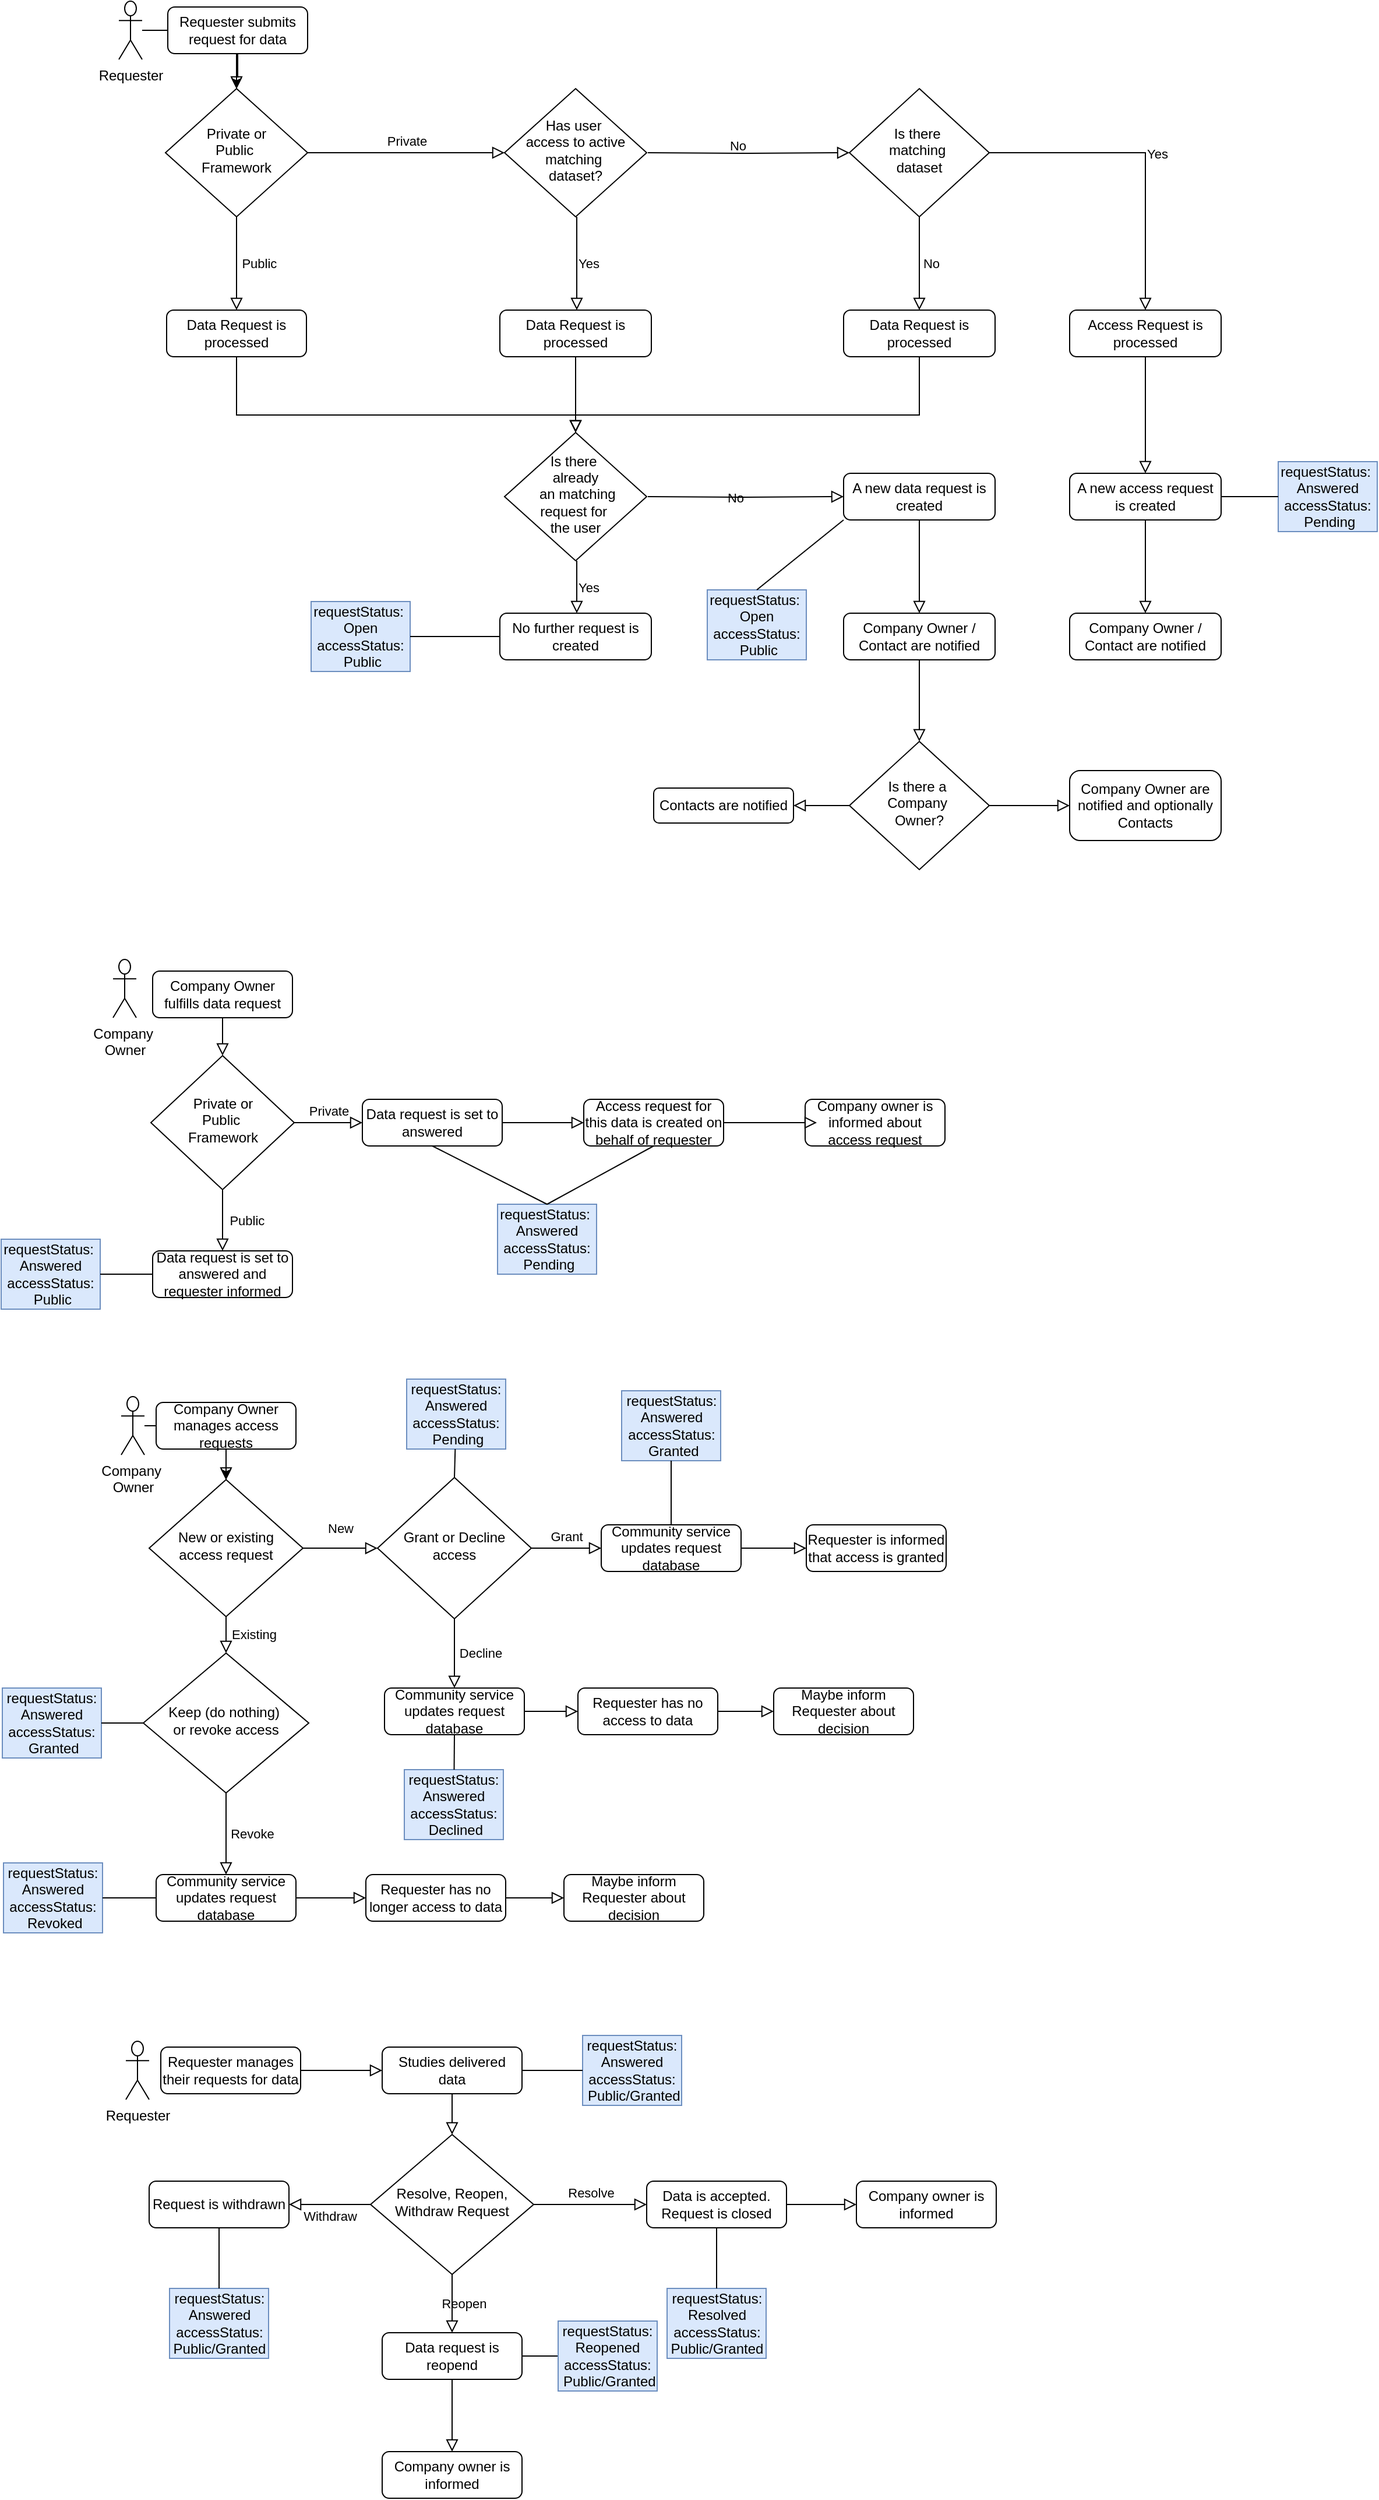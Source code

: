 <mxfile version="24.7.5">
  <diagram name="Page-1" id="csTEz5FO5PTaqLaOLQge">
    <mxGraphModel dx="1434" dy="878" grid="1" gridSize="10" guides="1" tooltips="1" connect="1" arrows="1" fold="1" page="1" pageScale="1" pageWidth="3300" pageHeight="2339" math="0" shadow="0">
      <root>
        <mxCell id="0" />
        <mxCell id="1" parent="0" />
        <mxCell id="vJwI65DWujs8xviBbyIF-53" value="" style="edgeStyle=orthogonalEdgeStyle;rounded=0;orthogonalLoop=1;jettySize=auto;html=1;" parent="1" source="vJwI65DWujs8xviBbyIF-1" target="vJwI65DWujs8xviBbyIF-5" edge="1">
          <mxGeometry relative="1" as="geometry" />
        </mxCell>
        <mxCell id="vJwI65DWujs8xviBbyIF-54" value="" style="edgeStyle=orthogonalEdgeStyle;rounded=0;orthogonalLoop=1;jettySize=auto;html=1;" parent="1" source="vJwI65DWujs8xviBbyIF-1" target="vJwI65DWujs8xviBbyIF-5" edge="1">
          <mxGeometry relative="1" as="geometry" />
        </mxCell>
        <mxCell id="vJwI65DWujs8xviBbyIF-55" value="" style="edgeStyle=orthogonalEdgeStyle;rounded=0;orthogonalLoop=1;jettySize=auto;html=1;" parent="1" source="vJwI65DWujs8xviBbyIF-1" target="vJwI65DWujs8xviBbyIF-5" edge="1">
          <mxGeometry relative="1" as="geometry" />
        </mxCell>
        <mxCell id="vJwI65DWujs8xviBbyIF-1" value="Requester" style="shape=umlActor;verticalLabelPosition=bottom;verticalAlign=top;html=1;outlineConnect=0;" parent="1" vertex="1">
          <mxGeometry x="275" y="15" width="20" height="50" as="geometry" />
        </mxCell>
        <mxCell id="vJwI65DWujs8xviBbyIF-2" value="" style="rounded=0;html=1;jettySize=auto;orthogonalLoop=1;fontSize=11;endArrow=block;endFill=0;endSize=8;strokeWidth=1;shadow=0;labelBackgroundColor=none;edgeStyle=orthogonalEdgeStyle;" parent="1" source="vJwI65DWujs8xviBbyIF-3" target="vJwI65DWujs8xviBbyIF-5" edge="1">
          <mxGeometry relative="1" as="geometry" />
        </mxCell>
        <mxCell id="vJwI65DWujs8xviBbyIF-3" value="Requester submits request for data" style="rounded=1;whiteSpace=wrap;html=1;fontSize=12;glass=0;strokeWidth=1;shadow=0;" parent="1" vertex="1">
          <mxGeometry x="317" y="20" width="120" height="40" as="geometry" />
        </mxCell>
        <mxCell id="vJwI65DWujs8xviBbyIF-4" value="Private" style="edgeStyle=orthogonalEdgeStyle;rounded=0;html=1;jettySize=auto;orthogonalLoop=1;fontSize=11;endArrow=block;endFill=0;endSize=8;strokeWidth=1;shadow=0;labelBackgroundColor=none;entryX=0;entryY=0.5;entryDx=0;entryDy=0;" parent="1" source="vJwI65DWujs8xviBbyIF-5" target="vJwI65DWujs8xviBbyIF-10" edge="1">
          <mxGeometry y="10" relative="1" as="geometry">
            <mxPoint as="offset" />
            <mxPoint x="505" y="160" as="targetPoint" />
          </mxGeometry>
        </mxCell>
        <mxCell id="vJwI65DWujs8xviBbyIF-5" value="Private or&lt;div&gt;Public&amp;nbsp;&lt;/div&gt;&lt;div&gt;Framework&lt;/div&gt;" style="rhombus;whiteSpace=wrap;html=1;shadow=0;fontFamily=Helvetica;fontSize=12;align=center;strokeWidth=1;spacing=6;spacingTop=-4;" parent="1" vertex="1">
          <mxGeometry x="315" y="90" width="122" height="110" as="geometry" />
        </mxCell>
        <mxCell id="vJwI65DWujs8xviBbyIF-6" value="Data Request is processed" style="rounded=1;whiteSpace=wrap;html=1;fontSize=12;glass=0;strokeWidth=1;shadow=0;" parent="1" vertex="1">
          <mxGeometry x="602" y="280" width="130" height="40" as="geometry" />
        </mxCell>
        <mxCell id="vJwI65DWujs8xviBbyIF-8" value="Data Request is processed" style="rounded=1;whiteSpace=wrap;html=1;fontSize=12;glass=0;strokeWidth=1;shadow=0;" parent="1" vertex="1">
          <mxGeometry x="316" y="280" width="120" height="40" as="geometry" />
        </mxCell>
        <mxCell id="vJwI65DWujs8xviBbyIF-9" value="&amp;nbsp; &amp;nbsp; &amp;nbsp; Public" style="edgeStyle=orthogonalEdgeStyle;rounded=0;html=1;jettySize=auto;orthogonalLoop=1;fontSize=11;endArrow=block;endFill=0;endSize=8;strokeWidth=1;shadow=0;labelBackgroundColor=none;exitX=0.5;exitY=1;exitDx=0;exitDy=0;entryX=0.5;entryY=0;entryDx=0;entryDy=0;" parent="1" source="vJwI65DWujs8xviBbyIF-5" target="vJwI65DWujs8xviBbyIF-8" edge="1">
          <mxGeometry y="10" relative="1" as="geometry">
            <mxPoint as="offset" />
            <mxPoint x="395" y="230" as="sourcePoint" />
            <mxPoint x="505" y="230" as="targetPoint" />
          </mxGeometry>
        </mxCell>
        <mxCell id="vJwI65DWujs8xviBbyIF-10" value="Has user&amp;nbsp;&lt;div&gt;access to active matching&amp;nbsp;&lt;/div&gt;&lt;div&gt;dataset?&lt;/div&gt;" style="rhombus;whiteSpace=wrap;html=1;shadow=0;fontFamily=Helvetica;fontSize=12;align=center;strokeWidth=1;spacing=6;spacingTop=-4;" parent="1" vertex="1">
          <mxGeometry x="606" y="90" width="122" height="110" as="geometry" />
        </mxCell>
        <mxCell id="vJwI65DWujs8xviBbyIF-12" value="No&lt;div&gt;&lt;br&gt;&lt;/div&gt;" style="edgeStyle=orthogonalEdgeStyle;rounded=0;html=1;jettySize=auto;orthogonalLoop=1;fontSize=11;endArrow=block;endFill=0;endSize=8;strokeWidth=1;shadow=0;labelBackgroundColor=none;exitX=1;exitY=0.5;exitDx=0;exitDy=0;entryX=0;entryY=0.5;entryDx=0;entryDy=0;" parent="1" target="vJwI65DWujs8xviBbyIF-14" edge="1">
          <mxGeometry y="10" relative="1" as="geometry">
            <mxPoint as="offset" />
            <mxPoint x="729" y="145" as="sourcePoint" />
            <mxPoint x="797" y="160" as="targetPoint" />
          </mxGeometry>
        </mxCell>
        <mxCell id="vJwI65DWujs8xviBbyIF-13" value="Yes" style="edgeStyle=orthogonalEdgeStyle;rounded=0;html=1;jettySize=auto;orthogonalLoop=1;fontSize=11;endArrow=block;endFill=0;endSize=8;strokeWidth=1;shadow=0;labelBackgroundColor=none;exitX=0.5;exitY=1;exitDx=0;exitDy=0;entryX=0.5;entryY=0;entryDx=0;entryDy=0;" parent="1" edge="1">
          <mxGeometry y="10" relative="1" as="geometry">
            <mxPoint as="offset" />
            <mxPoint x="668" y="200" as="sourcePoint" />
            <mxPoint x="668" y="280" as="targetPoint" />
          </mxGeometry>
        </mxCell>
        <mxCell id="vJwI65DWujs8xviBbyIF-14" value="Is there&amp;nbsp;&lt;div&gt;matching&amp;nbsp;&lt;/div&gt;&lt;div&gt;dataset&lt;/div&gt;" style="rhombus;whiteSpace=wrap;html=1;shadow=0;fontFamily=Helvetica;fontSize=12;align=center;strokeWidth=1;spacing=6;spacingTop=-4;" parent="1" vertex="1">
          <mxGeometry x="902" y="90" width="120" height="110" as="geometry" />
        </mxCell>
        <mxCell id="vJwI65DWujs8xviBbyIF-16" value="No" style="edgeStyle=orthogonalEdgeStyle;rounded=0;html=1;jettySize=auto;orthogonalLoop=1;fontSize=11;endArrow=block;endFill=0;endSize=8;strokeWidth=1;shadow=0;labelBackgroundColor=none;exitX=0.5;exitY=1;exitDx=0;exitDy=0;entryX=0.5;entryY=0;entryDx=0;entryDy=0;" parent="1" source="vJwI65DWujs8xviBbyIF-14" target="vJwI65DWujs8xviBbyIF-23" edge="1">
          <mxGeometry y="10" relative="1" as="geometry">
            <mxPoint as="offset" />
            <mxPoint x="772" y="210" as="sourcePoint" />
            <mxPoint x="962" y="260" as="targetPoint" />
            <Array as="points" />
          </mxGeometry>
        </mxCell>
        <mxCell id="vJwI65DWujs8xviBbyIF-17" value="Yes" style="edgeStyle=orthogonalEdgeStyle;rounded=0;html=1;jettySize=auto;orthogonalLoop=1;fontSize=11;endArrow=block;endFill=0;endSize=8;strokeWidth=1;shadow=0;labelBackgroundColor=none;exitX=1;exitY=0.5;exitDx=0;exitDy=0;entryX=0.5;entryY=0;entryDx=0;entryDy=0;" parent="1" source="vJwI65DWujs8xviBbyIF-14" target="vJwI65DWujs8xviBbyIF-26" edge="1">
          <mxGeometry y="10" relative="1" as="geometry">
            <mxPoint as="offset" />
            <mxPoint x="972" y="210" as="sourcePoint" />
            <mxPoint x="1122" y="160" as="targetPoint" />
            <Array as="points">
              <mxPoint x="1156" y="145" />
            </Array>
          </mxGeometry>
        </mxCell>
        <mxCell id="vJwI65DWujs8xviBbyIF-18" value="" style="edgeStyle=orthogonalEdgeStyle;rounded=0;html=1;jettySize=auto;orthogonalLoop=1;fontSize=11;endArrow=block;endFill=0;endSize=8;strokeWidth=1;shadow=0;labelBackgroundColor=none;exitX=0.5;exitY=1;exitDx=0;exitDy=0;entryX=0.5;entryY=0;entryDx=0;entryDy=0;" parent="1" source="vJwI65DWujs8xviBbyIF-8" target="vJwI65DWujs8xviBbyIF-19" edge="1">
          <mxGeometry y="10" relative="1" as="geometry">
            <mxPoint as="offset" />
            <mxPoint x="144" y="340" as="sourcePoint" />
            <mxPoint x="446.5" y="405" as="targetPoint" />
            <Array as="points">
              <mxPoint x="376" y="370" />
              <mxPoint x="667" y="370" />
            </Array>
          </mxGeometry>
        </mxCell>
        <mxCell id="vJwI65DWujs8xviBbyIF-19" value="Is there&amp;nbsp;&lt;div&gt;already&lt;div&gt;&amp;nbsp;an matching request for&amp;nbsp;&lt;/div&gt;&lt;div&gt;the user&lt;/div&gt;&lt;/div&gt;" style="rhombus;whiteSpace=wrap;html=1;shadow=0;fontFamily=Helvetica;fontSize=12;align=center;strokeWidth=1;spacing=6;spacingTop=-4;" parent="1" vertex="1">
          <mxGeometry x="606" y="385" width="122" height="110" as="geometry" />
        </mxCell>
        <mxCell id="vJwI65DWujs8xviBbyIF-20" value="Yes" style="edgeStyle=orthogonalEdgeStyle;rounded=0;html=1;jettySize=auto;orthogonalLoop=1;fontSize=11;endArrow=block;endFill=0;endSize=8;strokeWidth=1;shadow=0;labelBackgroundColor=none;exitX=0.5;exitY=1;exitDx=0;exitDy=0;entryX=0.5;entryY=0;entryDx=0;entryDy=0;" parent="1" edge="1">
          <mxGeometry y="10" relative="1" as="geometry">
            <mxPoint as="offset" />
            <mxPoint x="668" y="495" as="sourcePoint" />
            <mxPoint x="668" y="540" as="targetPoint" />
            <Array as="points" />
          </mxGeometry>
        </mxCell>
        <mxCell id="vJwI65DWujs8xviBbyIF-21" value="No" style="edgeStyle=orthogonalEdgeStyle;rounded=0;html=1;jettySize=auto;orthogonalLoop=1;fontSize=11;endArrow=block;endFill=0;endSize=8;strokeWidth=1;shadow=0;labelBackgroundColor=none;exitX=1;exitY=0.5;exitDx=0;exitDy=0;entryX=0;entryY=0.5;entryDx=0;entryDy=0;" parent="1" target="vJwI65DWujs8xviBbyIF-27" edge="1">
          <mxGeometry y="10" relative="1" as="geometry">
            <mxPoint as="offset" />
            <mxPoint x="729" y="440" as="sourcePoint" />
            <mxPoint x="787" y="440" as="targetPoint" />
            <Array as="points" />
          </mxGeometry>
        </mxCell>
        <mxCell id="vJwI65DWujs8xviBbyIF-23" value="Data Request is processed" style="rounded=1;whiteSpace=wrap;html=1;fontSize=12;glass=0;strokeWidth=1;shadow=0;" parent="1" vertex="1">
          <mxGeometry x="897" y="280" width="130" height="40" as="geometry" />
        </mxCell>
        <mxCell id="vJwI65DWujs8xviBbyIF-24" value="" style="edgeStyle=orthogonalEdgeStyle;rounded=0;html=1;jettySize=auto;orthogonalLoop=1;fontSize=11;endArrow=block;endFill=0;endSize=8;strokeWidth=1;shadow=0;labelBackgroundColor=none;entryX=0.5;entryY=0;entryDx=0;entryDy=0;exitX=0.5;exitY=1;exitDx=0;exitDy=0;" parent="1" source="vJwI65DWujs8xviBbyIF-6" target="vJwI65DWujs8xviBbyIF-19" edge="1">
          <mxGeometry y="10" relative="1" as="geometry">
            <mxPoint as="offset" />
            <mxPoint x="680" y="330" as="sourcePoint" />
            <mxPoint x="668" y="385" as="targetPoint" />
            <Array as="points">
              <mxPoint x="667" y="320" />
              <mxPoint x="667" y="385" />
            </Array>
          </mxGeometry>
        </mxCell>
        <mxCell id="vJwI65DWujs8xviBbyIF-25" value="" style="edgeStyle=orthogonalEdgeStyle;rounded=0;html=1;jettySize=auto;orthogonalLoop=1;fontSize=11;endArrow=block;endFill=0;endSize=8;strokeWidth=1;shadow=0;labelBackgroundColor=none;entryX=0.5;entryY=0;entryDx=0;entryDy=0;exitX=0.5;exitY=1;exitDx=0;exitDy=0;" parent="1" source="vJwI65DWujs8xviBbyIF-23" target="vJwI65DWujs8xviBbyIF-19" edge="1">
          <mxGeometry y="10" relative="1" as="geometry">
            <mxPoint as="offset" />
            <mxPoint x="899" y="330" as="sourcePoint" />
            <mxPoint x="710" y="395" as="targetPoint" />
            <Array as="points">
              <mxPoint x="962" y="370" />
              <mxPoint x="667" y="370" />
            </Array>
          </mxGeometry>
        </mxCell>
        <mxCell id="vJwI65DWujs8xviBbyIF-26" value="Access Request is processed" style="rounded=1;whiteSpace=wrap;html=1;fontSize=12;glass=0;strokeWidth=1;shadow=0;" parent="1" vertex="1">
          <mxGeometry x="1091" y="280" width="130" height="40" as="geometry" />
        </mxCell>
        <mxCell id="vJwI65DWujs8xviBbyIF-27" value="A new data request is created" style="rounded=1;whiteSpace=wrap;html=1;fontSize=12;glass=0;strokeWidth=1;shadow=0;" parent="1" vertex="1">
          <mxGeometry x="897" y="420" width="130" height="40" as="geometry" />
        </mxCell>
        <mxCell id="vJwI65DWujs8xviBbyIF-28" value="A new access request is created" style="rounded=1;whiteSpace=wrap;html=1;fontSize=12;glass=0;strokeWidth=1;shadow=0;" parent="1" vertex="1">
          <mxGeometry x="1091" y="420" width="130" height="40" as="geometry" />
        </mxCell>
        <mxCell id="vJwI65DWujs8xviBbyIF-29" value="" style="edgeStyle=orthogonalEdgeStyle;rounded=0;html=1;jettySize=auto;orthogonalLoop=1;fontSize=11;endArrow=block;endFill=0;endSize=8;strokeWidth=1;shadow=0;labelBackgroundColor=none;exitX=0.5;exitY=1;exitDx=0;exitDy=0;entryX=0.5;entryY=0;entryDx=0;entryDy=0;" parent="1" source="vJwI65DWujs8xviBbyIF-26" target="vJwI65DWujs8xviBbyIF-28" edge="1">
          <mxGeometry y="10" relative="1" as="geometry">
            <mxPoint as="offset" />
            <mxPoint x="1155.5" y="330" as="sourcePoint" />
            <mxPoint x="1155.5" y="410" as="targetPoint" />
            <Array as="points" />
          </mxGeometry>
        </mxCell>
        <mxCell id="vJwI65DWujs8xviBbyIF-30" value="No further request is created" style="rounded=1;whiteSpace=wrap;html=1;fontSize=12;glass=0;strokeWidth=1;shadow=0;" parent="1" vertex="1">
          <mxGeometry x="602" y="540" width="130" height="40" as="geometry" />
        </mxCell>
        <mxCell id="vJwI65DWujs8xviBbyIF-34" value="Company Owner / Contact are notified" style="rounded=1;whiteSpace=wrap;html=1;fontSize=12;glass=0;strokeWidth=1;shadow=0;" parent="1" vertex="1">
          <mxGeometry x="897" y="540" width="130" height="40" as="geometry" />
        </mxCell>
        <mxCell id="vJwI65DWujs8xviBbyIF-35" value="" style="edgeStyle=orthogonalEdgeStyle;rounded=0;html=1;jettySize=auto;orthogonalLoop=1;fontSize=11;endArrow=block;endFill=0;endSize=8;strokeWidth=1;shadow=0;labelBackgroundColor=none;exitX=0.5;exitY=1;exitDx=0;exitDy=0;entryX=0.5;entryY=0;entryDx=0;entryDy=0;" parent="1" source="vJwI65DWujs8xviBbyIF-27" target="vJwI65DWujs8xviBbyIF-34" edge="1">
          <mxGeometry y="10" relative="1" as="geometry">
            <mxPoint as="offset" />
            <mxPoint x="1052" y="480" as="sourcePoint" />
            <mxPoint x="1052" y="580" as="targetPoint" />
            <Array as="points" />
          </mxGeometry>
        </mxCell>
        <mxCell id="vJwI65DWujs8xviBbyIF-36" value="Company Owner / Contact are notified" style="rounded=1;whiteSpace=wrap;html=1;fontSize=12;glass=0;strokeWidth=1;shadow=0;" parent="1" vertex="1">
          <mxGeometry x="1091" y="540" width="130" height="40" as="geometry" />
        </mxCell>
        <mxCell id="vJwI65DWujs8xviBbyIF-38" value="" style="edgeStyle=orthogonalEdgeStyle;rounded=0;html=1;jettySize=auto;orthogonalLoop=1;fontSize=11;endArrow=block;endFill=0;endSize=8;strokeWidth=1;shadow=0;labelBackgroundColor=none;exitX=0.5;exitY=1;exitDx=0;exitDy=0;entryX=0.5;entryY=0;entryDx=0;entryDy=0;" parent="1" source="vJwI65DWujs8xviBbyIF-28" target="vJwI65DWujs8xviBbyIF-36" edge="1">
          <mxGeometry y="10" relative="1" as="geometry">
            <mxPoint as="offset" />
            <mxPoint x="1071" y="470" as="sourcePoint" />
            <mxPoint x="1071" y="550" as="targetPoint" />
            <Array as="points" />
          </mxGeometry>
        </mxCell>
        <mxCell id="vJwI65DWujs8xviBbyIF-39" value="Company Owner fulfills data request" style="rounded=1;whiteSpace=wrap;html=1;fontSize=12;glass=0;strokeWidth=1;shadow=0;" parent="1" vertex="1">
          <mxGeometry x="304" y="847" width="120" height="40" as="geometry" />
        </mxCell>
        <mxCell id="vJwI65DWujs8xviBbyIF-45" value="Data request is set to answered and requester informed" style="rounded=1;whiteSpace=wrap;html=1;fontSize=12;glass=0;strokeWidth=1;shadow=0;" parent="1" vertex="1">
          <mxGeometry x="304" y="1087" width="120" height="40" as="geometry" />
        </mxCell>
        <mxCell id="vJwI65DWujs8xviBbyIF-47" value="Private or&lt;div&gt;Public&amp;nbsp;&lt;/div&gt;&lt;div&gt;Framework&lt;/div&gt;" style="rhombus;whiteSpace=wrap;html=1;shadow=0;fontFamily=Helvetica;fontSize=12;align=center;strokeWidth=1;spacing=6;spacingTop=-4;" parent="1" vertex="1">
          <mxGeometry x="302.5" y="919.5" width="123" height="115" as="geometry" />
        </mxCell>
        <mxCell id="vJwI65DWujs8xviBbyIF-48" value="&amp;nbsp; &amp;nbsp; &amp;nbsp; &amp;nbsp;Public" style="edgeStyle=orthogonalEdgeStyle;rounded=0;html=1;jettySize=auto;orthogonalLoop=1;fontSize=11;endArrow=block;endFill=0;endSize=8;strokeWidth=1;shadow=0;labelBackgroundColor=none;exitX=0.5;exitY=1;exitDx=0;exitDy=0;" parent="1" source="vJwI65DWujs8xviBbyIF-47" target="vJwI65DWujs8xviBbyIF-45" edge="1">
          <mxGeometry y="10" relative="1" as="geometry">
            <mxPoint as="offset" />
            <mxPoint x="454" y="1037" as="sourcePoint" />
            <mxPoint x="454" y="1117" as="targetPoint" />
          </mxGeometry>
        </mxCell>
        <mxCell id="vJwI65DWujs8xviBbyIF-49" value="Data request is set to answered" style="rounded=1;whiteSpace=wrap;html=1;fontSize=12;glass=0;strokeWidth=1;shadow=0;" parent="1" vertex="1">
          <mxGeometry x="484" y="957" width="120" height="40" as="geometry" />
        </mxCell>
        <mxCell id="vJwI65DWujs8xviBbyIF-50" value="Private" style="edgeStyle=orthogonalEdgeStyle;rounded=0;html=1;jettySize=auto;orthogonalLoop=1;fontSize=11;endArrow=block;endFill=0;endSize=8;strokeWidth=1;shadow=0;labelBackgroundColor=none;entryX=0;entryY=0.5;entryDx=0;entryDy=0;exitX=1;exitY=0.5;exitDx=0;exitDy=0;" parent="1" source="vJwI65DWujs8xviBbyIF-47" target="vJwI65DWujs8xviBbyIF-49" edge="1">
          <mxGeometry y="10" relative="1" as="geometry">
            <mxPoint as="offset" />
            <mxPoint x="454" y="917" as="sourcePoint" />
            <mxPoint x="564" y="917" as="targetPoint" />
          </mxGeometry>
        </mxCell>
        <mxCell id="vJwI65DWujs8xviBbyIF-51" value="Access request for this data is created on behalf of requester" style="rounded=1;whiteSpace=wrap;html=1;fontSize=12;glass=0;strokeWidth=1;shadow=0;" parent="1" vertex="1">
          <mxGeometry x="674" y="957" width="120" height="40" as="geometry" />
        </mxCell>
        <mxCell id="vJwI65DWujs8xviBbyIF-52" value="" style="edgeStyle=orthogonalEdgeStyle;rounded=0;html=1;jettySize=auto;orthogonalLoop=1;fontSize=11;endArrow=block;endFill=0;endSize=8;strokeWidth=1;shadow=0;labelBackgroundColor=none;exitX=1;exitY=0.5;exitDx=0;exitDy=0;entryX=0;entryY=0.5;entryDx=0;entryDy=0;" parent="1" source="vJwI65DWujs8xviBbyIF-49" target="vJwI65DWujs8xviBbyIF-51" edge="1">
          <mxGeometry y="10" relative="1" as="geometry">
            <mxPoint as="offset" />
            <mxPoint x="654" y="1017" as="sourcePoint" />
            <mxPoint x="654" y="1097" as="targetPoint" />
            <Array as="points" />
          </mxGeometry>
        </mxCell>
        <mxCell id="6enMCy29NfZkX7dHCmHQ-46" value="" style="edgeStyle=orthogonalEdgeStyle;rounded=0;orthogonalLoop=1;jettySize=auto;html=1;" parent="1" source="vJwI65DWujs8xviBbyIF-56" target="vJwI65DWujs8xviBbyIF-60" edge="1">
          <mxGeometry relative="1" as="geometry" />
        </mxCell>
        <mxCell id="6enMCy29NfZkX7dHCmHQ-47" value="" style="edgeStyle=orthogonalEdgeStyle;rounded=0;orthogonalLoop=1;jettySize=auto;html=1;" parent="1" source="vJwI65DWujs8xviBbyIF-56" target="vJwI65DWujs8xviBbyIF-60" edge="1">
          <mxGeometry relative="1" as="geometry" />
        </mxCell>
        <mxCell id="6enMCy29NfZkX7dHCmHQ-48" value="" style="edgeStyle=orthogonalEdgeStyle;rounded=0;orthogonalLoop=1;jettySize=auto;html=1;" parent="1" source="vJwI65DWujs8xviBbyIF-56" target="vJwI65DWujs8xviBbyIF-60" edge="1">
          <mxGeometry relative="1" as="geometry" />
        </mxCell>
        <mxCell id="vJwI65DWujs8xviBbyIF-56" value="Company&amp;nbsp;&lt;div&gt;Owner&lt;/div&gt;" style="shape=umlActor;verticalLabelPosition=bottom;verticalAlign=top;html=1;outlineConnect=0;" parent="1" vertex="1">
          <mxGeometry x="277" y="1212" width="20" height="50" as="geometry" />
        </mxCell>
        <mxCell id="vJwI65DWujs8xviBbyIF-58" value="Company Owner manages access requests" style="rounded=1;whiteSpace=wrap;html=1;fontSize=12;glass=0;strokeWidth=1;shadow=0;" parent="1" vertex="1">
          <mxGeometry x="307" y="1217" width="120" height="40" as="geometry" />
        </mxCell>
        <mxCell id="vJwI65DWujs8xviBbyIF-60" value="New or existing access request" style="rhombus;whiteSpace=wrap;html=1;shadow=0;fontFamily=Helvetica;fontSize=12;align=center;strokeWidth=1;spacing=6;spacingTop=-4;" parent="1" vertex="1">
          <mxGeometry x="301" y="1283.25" width="132" height="117.5" as="geometry" />
        </mxCell>
        <mxCell id="vJwI65DWujs8xviBbyIF-61" value="" style="edgeStyle=orthogonalEdgeStyle;rounded=0;html=1;jettySize=auto;orthogonalLoop=1;fontSize=11;endArrow=block;endFill=0;endSize=8;strokeWidth=1;shadow=0;labelBackgroundColor=none;exitX=0.5;exitY=1;exitDx=0;exitDy=0;entryX=0.5;entryY=0;entryDx=0;entryDy=0;" parent="1" source="vJwI65DWujs8xviBbyIF-58" target="vJwI65DWujs8xviBbyIF-60" edge="1">
          <mxGeometry y="10" relative="1" as="geometry">
            <mxPoint as="offset" />
            <mxPoint x="467" y="1262" as="sourcePoint" />
            <mxPoint x="467" y="1312" as="targetPoint" />
            <Array as="points" />
          </mxGeometry>
        </mxCell>
        <mxCell id="vJwI65DWujs8xviBbyIF-64" value="New&lt;div&gt;&lt;br&gt;&lt;/div&gt;" style="edgeStyle=orthogonalEdgeStyle;rounded=0;html=1;jettySize=auto;orthogonalLoop=1;fontSize=11;endArrow=block;endFill=0;endSize=8;strokeWidth=1;shadow=0;labelBackgroundColor=none;exitX=1;exitY=0.5;exitDx=0;exitDy=0;entryX=0;entryY=0.5;entryDx=0;entryDy=0;" parent="1" source="vJwI65DWujs8xviBbyIF-60" target="vJwI65DWujs8xviBbyIF-72" edge="1">
          <mxGeometry y="10" relative="1" as="geometry">
            <mxPoint as="offset" />
            <mxPoint x="487" y="1292" as="sourcePoint" />
            <mxPoint x="487" y="1342" as="targetPoint" />
          </mxGeometry>
        </mxCell>
        <mxCell id="vJwI65DWujs8xviBbyIF-65" value="&amp;nbsp; &amp;nbsp; &amp;nbsp; &amp;nbsp; &amp;nbsp;Existing" style="edgeStyle=orthogonalEdgeStyle;rounded=0;html=1;jettySize=auto;orthogonalLoop=1;fontSize=11;endArrow=block;endFill=0;endSize=8;strokeWidth=1;shadow=0;labelBackgroundColor=none;entryX=0.5;entryY=0;entryDx=0;entryDy=0;exitX=0.5;exitY=1;exitDx=0;exitDy=0;" parent="1" source="vJwI65DWujs8xviBbyIF-60" target="vJwI65DWujs8xviBbyIF-66" edge="1">
          <mxGeometry y="10" relative="1" as="geometry">
            <mxPoint as="offset" />
            <mxPoint x="457" y="1422" as="sourcePoint" />
            <mxPoint x="367" y="1442" as="targetPoint" />
          </mxGeometry>
        </mxCell>
        <mxCell id="vJwI65DWujs8xviBbyIF-66" value="Keep (do nothing)&amp;nbsp;&lt;div&gt;or revoke access&lt;/div&gt;" style="rhombus;whiteSpace=wrap;html=1;shadow=0;fontFamily=Helvetica;fontSize=12;align=center;strokeWidth=1;spacing=6;spacingTop=-4;" parent="1" vertex="1">
          <mxGeometry x="296" y="1432" width="142" height="120" as="geometry" />
        </mxCell>
        <mxCell id="vJwI65DWujs8xviBbyIF-67" value="&lt;div&gt;&amp;nbsp; &amp;nbsp; &amp;nbsp; &amp;nbsp; Revoke&lt;/div&gt;" style="edgeStyle=orthogonalEdgeStyle;rounded=0;html=1;jettySize=auto;orthogonalLoop=1;fontSize=11;endArrow=block;endFill=0;endSize=8;strokeWidth=1;shadow=0;labelBackgroundColor=none;exitX=0.5;exitY=1;exitDx=0;exitDy=0;entryX=0.5;entryY=0;entryDx=0;entryDy=0;" parent="1" source="vJwI65DWujs8xviBbyIF-66" target="vJwI65DWujs8xviBbyIF-68" edge="1">
          <mxGeometry y="10" relative="1" as="geometry">
            <mxPoint as="offset" />
            <mxPoint x="467" y="1492" as="sourcePoint" />
            <mxPoint x="517" y="1492" as="targetPoint" />
          </mxGeometry>
        </mxCell>
        <mxCell id="vJwI65DWujs8xviBbyIF-68" value="Community service updates request database" style="rounded=1;whiteSpace=wrap;html=1;fontSize=12;glass=0;strokeWidth=1;shadow=0;" parent="1" vertex="1">
          <mxGeometry x="307" y="1622" width="120" height="40" as="geometry" />
        </mxCell>
        <mxCell id="vJwI65DWujs8xviBbyIF-69" value="Requester has no longer access to data" style="rounded=1;whiteSpace=wrap;html=1;fontSize=12;glass=0;strokeWidth=1;shadow=0;" parent="1" vertex="1">
          <mxGeometry x="487" y="1622" width="120" height="40" as="geometry" />
        </mxCell>
        <mxCell id="vJwI65DWujs8xviBbyIF-70" value="" style="edgeStyle=orthogonalEdgeStyle;rounded=0;html=1;jettySize=auto;orthogonalLoop=1;fontSize=11;endArrow=block;endFill=0;endSize=8;strokeWidth=1;shadow=0;labelBackgroundColor=none;exitX=1;exitY=0.5;exitDx=0;exitDy=0;entryX=0;entryY=0.5;entryDx=0;entryDy=0;" parent="1" source="vJwI65DWujs8xviBbyIF-68" target="vJwI65DWujs8xviBbyIF-69" edge="1">
          <mxGeometry y="10" relative="1" as="geometry">
            <mxPoint as="offset" />
            <mxPoint x="617" y="1442" as="sourcePoint" />
            <mxPoint x="687" y="1442" as="targetPoint" />
          </mxGeometry>
        </mxCell>
        <mxCell id="vJwI65DWujs8xviBbyIF-72" value="Grant or Decline access" style="rhombus;whiteSpace=wrap;html=1;shadow=0;fontFamily=Helvetica;fontSize=12;align=center;strokeWidth=1;spacing=6;spacingTop=-4;" parent="1" vertex="1">
          <mxGeometry x="497" y="1281.38" width="132" height="121.25" as="geometry" />
        </mxCell>
        <mxCell id="vJwI65DWujs8xviBbyIF-74" value="Community service updates request database" style="rounded=1;whiteSpace=wrap;html=1;fontSize=12;glass=0;strokeWidth=1;shadow=0;" parent="1" vertex="1">
          <mxGeometry x="503" y="1462" width="120" height="40" as="geometry" />
        </mxCell>
        <mxCell id="vJwI65DWujs8xviBbyIF-75" value="Community service updates request database" style="rounded=1;whiteSpace=wrap;html=1;fontSize=12;glass=0;strokeWidth=1;shadow=0;" parent="1" vertex="1">
          <mxGeometry x="689" y="1322" width="120" height="40" as="geometry" />
        </mxCell>
        <mxCell id="vJwI65DWujs8xviBbyIF-76" value="&lt;div&gt;Grant&lt;/div&gt;" style="edgeStyle=orthogonalEdgeStyle;rounded=0;html=1;jettySize=auto;orthogonalLoop=1;fontSize=11;endArrow=block;endFill=0;endSize=8;strokeWidth=1;shadow=0;labelBackgroundColor=none;exitX=1;exitY=0.5;exitDx=0;exitDy=0;entryX=0;entryY=0.5;entryDx=0;entryDy=0;" parent="1" source="vJwI65DWujs8xviBbyIF-72" target="vJwI65DWujs8xviBbyIF-75" edge="1">
          <mxGeometry y="10" relative="1" as="geometry">
            <mxPoint as="offset" />
            <mxPoint x="627" y="1381" as="sourcePoint" />
            <mxPoint x="697" y="1381" as="targetPoint" />
          </mxGeometry>
        </mxCell>
        <mxCell id="vJwI65DWujs8xviBbyIF-77" value="" style="edgeStyle=orthogonalEdgeStyle;rounded=0;html=1;jettySize=auto;orthogonalLoop=1;fontSize=11;endArrow=block;endFill=0;endSize=8;strokeWidth=1;shadow=0;labelBackgroundColor=none;exitX=1;exitY=0.5;exitDx=0;exitDy=0;entryX=0;entryY=0.5;entryDx=0;entryDy=0;" parent="1" source="vJwI65DWujs8xviBbyIF-75" target="vJwI65DWujs8xviBbyIF-78" edge="1">
          <mxGeometry y="10" relative="1" as="geometry">
            <mxPoint as="offset" />
            <mxPoint x="817" y="1402" as="sourcePoint" />
            <mxPoint x="857" y="1342" as="targetPoint" />
          </mxGeometry>
        </mxCell>
        <mxCell id="vJwI65DWujs8xviBbyIF-78" value="Requester is informed that access is granted" style="rounded=1;whiteSpace=wrap;html=1;fontSize=12;glass=0;strokeWidth=1;shadow=0;" parent="1" vertex="1">
          <mxGeometry x="865" y="1322.01" width="120" height="40" as="geometry" />
        </mxCell>
        <mxCell id="vJwI65DWujs8xviBbyIF-80" value="&lt;div&gt;&amp;nbsp; &amp;nbsp; &amp;nbsp; &amp;nbsp; Decline&lt;/div&gt;" style="edgeStyle=orthogonalEdgeStyle;rounded=0;html=1;jettySize=auto;orthogonalLoop=1;fontSize=11;endArrow=block;endFill=0;endSize=8;strokeWidth=1;shadow=0;labelBackgroundColor=none;exitX=0.5;exitY=1;exitDx=0;exitDy=0;entryX=0.5;entryY=0;entryDx=0;entryDy=0;" parent="1" source="vJwI65DWujs8xviBbyIF-72" target="vJwI65DWujs8xviBbyIF-74" edge="1">
          <mxGeometry y="10" relative="1" as="geometry">
            <mxPoint as="offset" />
            <mxPoint x="572" y="1422" as="sourcePoint" />
            <mxPoint x="642" y="1422" as="targetPoint" />
          </mxGeometry>
        </mxCell>
        <mxCell id="vJwI65DWujs8xviBbyIF-81" value="Requester has no access to data" style="rounded=1;whiteSpace=wrap;html=1;fontSize=12;glass=0;strokeWidth=1;shadow=0;" parent="1" vertex="1">
          <mxGeometry x="669" y="1462" width="120" height="40" as="geometry" />
        </mxCell>
        <mxCell id="vJwI65DWujs8xviBbyIF-82" value="" style="edgeStyle=orthogonalEdgeStyle;rounded=0;html=1;jettySize=auto;orthogonalLoop=1;fontSize=11;endArrow=block;endFill=0;endSize=8;strokeWidth=1;shadow=0;labelBackgroundColor=none;exitX=1;exitY=0.5;exitDx=0;exitDy=0;entryX=0;entryY=0.5;entryDx=0;entryDy=0;" parent="1" source="vJwI65DWujs8xviBbyIF-74" target="vJwI65DWujs8xviBbyIF-81" edge="1">
          <mxGeometry y="10" relative="1" as="geometry">
            <mxPoint as="offset" />
            <mxPoint x="627" y="1432" as="sourcePoint" />
            <mxPoint x="687" y="1432" as="targetPoint" />
          </mxGeometry>
        </mxCell>
        <mxCell id="vJwI65DWujs8xviBbyIF-83" value="Maybe inform Requester about decision" style="rounded=1;whiteSpace=wrap;html=1;fontSize=12;glass=0;strokeWidth=1;shadow=0;" parent="1" vertex="1">
          <mxGeometry x="837" y="1462" width="120" height="40" as="geometry" />
        </mxCell>
        <mxCell id="vJwI65DWujs8xviBbyIF-84" value="" style="edgeStyle=orthogonalEdgeStyle;rounded=0;html=1;jettySize=auto;orthogonalLoop=1;fontSize=11;endArrow=block;endFill=0;endSize=8;strokeWidth=1;shadow=0;labelBackgroundColor=none;exitX=1;exitY=0.5;exitDx=0;exitDy=0;entryX=0;entryY=0.5;entryDx=0;entryDy=0;" parent="1" source="vJwI65DWujs8xviBbyIF-81" target="vJwI65DWujs8xviBbyIF-83" edge="1">
          <mxGeometry y="10" relative="1" as="geometry">
            <mxPoint as="offset" />
            <mxPoint x="797" y="1532" as="sourcePoint" />
            <mxPoint x="857" y="1532" as="targetPoint" />
          </mxGeometry>
        </mxCell>
        <mxCell id="vJwI65DWujs8xviBbyIF-85" value="Requester" style="shape=umlActor;verticalLabelPosition=bottom;verticalAlign=top;html=1;outlineConnect=0;" parent="1" vertex="1">
          <mxGeometry x="281" y="1765" width="20" height="50" as="geometry" />
        </mxCell>
        <mxCell id="vJwI65DWujs8xviBbyIF-86" value="Requester manages their requests for data" style="rounded=1;whiteSpace=wrap;html=1;fontSize=12;glass=0;strokeWidth=1;shadow=0;" parent="1" vertex="1">
          <mxGeometry x="311" y="1770" width="120" height="40" as="geometry" />
        </mxCell>
        <mxCell id="vJwI65DWujs8xviBbyIF-87" value="Studies delivered data" style="rounded=1;whiteSpace=wrap;html=1;fontSize=12;glass=0;strokeWidth=1;shadow=0;" parent="1" vertex="1">
          <mxGeometry x="501" y="1770" width="120" height="40" as="geometry" />
        </mxCell>
        <mxCell id="vJwI65DWujs8xviBbyIF-88" value="" style="edgeStyle=orthogonalEdgeStyle;rounded=0;html=1;jettySize=auto;orthogonalLoop=1;fontSize=11;endArrow=block;endFill=0;endSize=8;strokeWidth=1;shadow=0;labelBackgroundColor=none;exitX=1;exitY=0.5;exitDx=0;exitDy=0;entryX=0;entryY=0.5;entryDx=0;entryDy=0;" parent="1" source="vJwI65DWujs8xviBbyIF-86" target="vJwI65DWujs8xviBbyIF-87" edge="1">
          <mxGeometry y="10" relative="1" as="geometry">
            <mxPoint as="offset" />
            <mxPoint x="511" y="1835" as="sourcePoint" />
            <mxPoint x="511" y="1885" as="targetPoint" />
            <Array as="points" />
          </mxGeometry>
        </mxCell>
        <mxCell id="vJwI65DWujs8xviBbyIF-89" value="Resolve, Reopen, Withdraw Request" style="rhombus;whiteSpace=wrap;html=1;shadow=0;fontFamily=Helvetica;fontSize=12;align=center;strokeWidth=1;spacing=6;spacingTop=-4;" parent="1" vertex="1">
          <mxGeometry x="491" y="1845" width="140" height="120" as="geometry" />
        </mxCell>
        <mxCell id="vJwI65DWujs8xviBbyIF-90" value="" style="edgeStyle=orthogonalEdgeStyle;rounded=0;html=1;jettySize=auto;orthogonalLoop=1;fontSize=11;endArrow=block;endFill=0;endSize=8;strokeWidth=1;shadow=0;labelBackgroundColor=none;exitX=0.5;exitY=1;exitDx=0;exitDy=0;entryX=0.5;entryY=0;entryDx=0;entryDy=0;" parent="1" source="vJwI65DWujs8xviBbyIF-87" target="vJwI65DWujs8xviBbyIF-89" edge="1">
          <mxGeometry y="10" relative="1" as="geometry">
            <mxPoint as="offset" />
            <mxPoint x="471" y="1935" as="sourcePoint" />
            <mxPoint x="471" y="1990" as="targetPoint" />
            <Array as="points" />
          </mxGeometry>
        </mxCell>
        <mxCell id="vJwI65DWujs8xviBbyIF-92" value="&lt;div&gt;Resolve&lt;/div&gt;" style="edgeStyle=orthogonalEdgeStyle;rounded=0;html=1;jettySize=auto;orthogonalLoop=1;fontSize=11;endArrow=block;endFill=0;endSize=8;strokeWidth=1;shadow=0;labelBackgroundColor=none;exitX=1;exitY=0.5;exitDx=0;exitDy=0;entryX=0;entryY=0.5;entryDx=0;entryDy=0;" parent="1" source="vJwI65DWujs8xviBbyIF-89" target="vJwI65DWujs8xviBbyIF-93" edge="1">
          <mxGeometry y="10" relative="1" as="geometry">
            <mxPoint as="offset" />
            <mxPoint x="780" y="1895" as="sourcePoint" />
            <mxPoint x="701" y="1905" as="targetPoint" />
          </mxGeometry>
        </mxCell>
        <mxCell id="vJwI65DWujs8xviBbyIF-93" value="Data is accepted. Request is closed" style="rounded=1;whiteSpace=wrap;html=1;fontSize=12;glass=0;strokeWidth=1;shadow=0;" parent="1" vertex="1">
          <mxGeometry x="728" y="1885" width="120" height="40" as="geometry" />
        </mxCell>
        <mxCell id="vJwI65DWujs8xviBbyIF-94" value="&lt;div&gt;Withdraw&lt;/div&gt;" style="edgeStyle=orthogonalEdgeStyle;rounded=0;html=1;jettySize=auto;orthogonalLoop=1;fontSize=11;endArrow=block;endFill=0;endSize=8;strokeWidth=1;shadow=0;labelBackgroundColor=none;exitX=0;exitY=0.5;exitDx=0;exitDy=0;entryX=1;entryY=0.5;entryDx=0;entryDy=0;" parent="1" source="vJwI65DWujs8xviBbyIF-89" target="vJwI65DWujs8xviBbyIF-95" edge="1">
          <mxGeometry y="10" relative="1" as="geometry">
            <mxPoint as="offset" />
            <mxPoint x="391" y="1975" as="sourcePoint" />
            <mxPoint x="461" y="1975" as="targetPoint" />
          </mxGeometry>
        </mxCell>
        <mxCell id="vJwI65DWujs8xviBbyIF-95" value="Request is withdrawn" style="rounded=1;whiteSpace=wrap;html=1;fontSize=12;glass=0;strokeWidth=1;shadow=0;" parent="1" vertex="1">
          <mxGeometry x="301" y="1885" width="120" height="40" as="geometry" />
        </mxCell>
        <mxCell id="vJwI65DWujs8xviBbyIF-96" value="&lt;div&gt;Reopen&lt;/div&gt;" style="edgeStyle=orthogonalEdgeStyle;rounded=0;html=1;jettySize=auto;orthogonalLoop=1;fontSize=11;endArrow=block;endFill=0;endSize=8;strokeWidth=1;shadow=0;labelBackgroundColor=none;exitX=0.5;exitY=1;exitDx=0;exitDy=0;entryX=0.5;entryY=0;entryDx=0;entryDy=0;" parent="1" source="vJwI65DWujs8xviBbyIF-89" target="vJwI65DWujs8xviBbyIF-97" edge="1">
          <mxGeometry y="10" relative="1" as="geometry">
            <mxPoint as="offset" />
            <mxPoint x="581" y="1995" as="sourcePoint" />
            <mxPoint x="561" y="2005" as="targetPoint" />
          </mxGeometry>
        </mxCell>
        <mxCell id="vJwI65DWujs8xviBbyIF-97" value="Data request is reopend" style="rounded=1;whiteSpace=wrap;html=1;fontSize=12;glass=0;strokeWidth=1;shadow=0;" parent="1" vertex="1">
          <mxGeometry x="501" y="2015" width="120" height="40" as="geometry" />
        </mxCell>
        <mxCell id="vJwI65DWujs8xviBbyIF-98" value="Company owner is informed" style="rounded=1;whiteSpace=wrap;html=1;fontSize=12;glass=0;strokeWidth=1;shadow=0;" parent="1" vertex="1">
          <mxGeometry x="908" y="1885" width="120" height="40" as="geometry" />
        </mxCell>
        <mxCell id="vJwI65DWujs8xviBbyIF-99" value="" style="edgeStyle=orthogonalEdgeStyle;rounded=0;html=1;jettySize=auto;orthogonalLoop=1;fontSize=11;endArrow=block;endFill=0;endSize=8;strokeWidth=1;shadow=0;labelBackgroundColor=none;exitX=1;exitY=0.5;exitDx=0;exitDy=0;entryX=0;entryY=0.5;entryDx=0;entryDy=0;" parent="1" source="vJwI65DWujs8xviBbyIF-93" target="vJwI65DWujs8xviBbyIF-98" edge="1">
          <mxGeometry y="10" relative="1" as="geometry">
            <mxPoint as="offset" />
            <mxPoint x="868" y="1855" as="sourcePoint" />
            <mxPoint x="938" y="1855" as="targetPoint" />
          </mxGeometry>
        </mxCell>
        <mxCell id="vJwI65DWujs8xviBbyIF-100" value="Company owner is informed" style="rounded=1;whiteSpace=wrap;html=1;fontSize=12;glass=0;strokeWidth=1;shadow=0;" parent="1" vertex="1">
          <mxGeometry x="501" y="2117" width="120" height="40" as="geometry" />
        </mxCell>
        <mxCell id="vJwI65DWujs8xviBbyIF-101" value="" style="edgeStyle=orthogonalEdgeStyle;rounded=0;html=1;jettySize=auto;orthogonalLoop=1;fontSize=11;endArrow=block;endFill=0;endSize=8;strokeWidth=1;shadow=0;labelBackgroundColor=none;exitX=0.5;exitY=1;exitDx=0;exitDy=0;entryX=0.5;entryY=0;entryDx=0;entryDy=0;" parent="1" source="vJwI65DWujs8xviBbyIF-97" target="vJwI65DWujs8xviBbyIF-100" edge="1">
          <mxGeometry y="10" relative="1" as="geometry">
            <mxPoint as="offset" />
            <mxPoint x="621" y="2005" as="sourcePoint" />
            <mxPoint x="681" y="2005" as="targetPoint" />
          </mxGeometry>
        </mxCell>
        <mxCell id="vJwI65DWujs8xviBbyIF-102" value="" style="edgeStyle=orthogonalEdgeStyle;rounded=0;html=1;jettySize=auto;orthogonalLoop=1;fontSize=11;endArrow=block;endFill=0;endSize=8;strokeWidth=1;shadow=0;labelBackgroundColor=none;exitX=1;exitY=0.5;exitDx=0;exitDy=0;entryX=0;entryY=0.5;entryDx=0;entryDy=0;" parent="1" source="vJwI65DWujs8xviBbyIF-69" target="vJwI65DWujs8xviBbyIF-103" edge="1">
          <mxGeometry y="10" relative="1" as="geometry">
            <mxPoint as="offset" />
            <mxPoint x="647" y="1641.5" as="sourcePoint" />
            <mxPoint x="707" y="1641.5" as="targetPoint" />
          </mxGeometry>
        </mxCell>
        <mxCell id="vJwI65DWujs8xviBbyIF-103" value="Maybe inform Requester about decision" style="rounded=1;whiteSpace=wrap;html=1;fontSize=12;glass=0;strokeWidth=1;shadow=0;" parent="1" vertex="1">
          <mxGeometry x="657" y="1622" width="120" height="40" as="geometry" />
        </mxCell>
        <mxCell id="vJwI65DWujs8xviBbyIF-104" value="Company owner is informed about access request" style="rounded=1;whiteSpace=wrap;html=1;fontSize=12;glass=0;strokeWidth=1;shadow=0;" parent="1" vertex="1">
          <mxGeometry x="864" y="957" width="120" height="40" as="geometry" />
        </mxCell>
        <mxCell id="vJwI65DWujs8xviBbyIF-105" value="" style="edgeStyle=orthogonalEdgeStyle;rounded=0;html=1;jettySize=auto;orthogonalLoop=1;fontSize=11;endArrow=block;endFill=0;endSize=8;strokeWidth=1;shadow=0;labelBackgroundColor=none;exitX=1;exitY=0.5;exitDx=0;exitDy=0;" parent="1" source="vJwI65DWujs8xviBbyIF-51" edge="1">
          <mxGeometry y="10" relative="1" as="geometry">
            <mxPoint as="offset" />
            <mxPoint x="824" y="1027" as="sourcePoint" />
            <mxPoint x="874" y="977" as="targetPoint" />
            <Array as="points" />
          </mxGeometry>
        </mxCell>
        <mxCell id="6enMCy29NfZkX7dHCmHQ-3" value="requestStatus:&amp;nbsp;&lt;div&gt;Open&lt;div&gt;accessStatus:&lt;/div&gt;&lt;div&gt;&amp;nbsp;Public&lt;/div&gt;&lt;/div&gt;" style="rounded=0;whiteSpace=wrap;html=1;fillColor=#dae8fc;strokeColor=#6c8ebf;" parent="1" vertex="1">
          <mxGeometry x="440" y="530" width="85" height="60" as="geometry" />
        </mxCell>
        <mxCell id="6enMCy29NfZkX7dHCmHQ-4" value="" style="endArrow=none;html=1;rounded=0;entryX=0;entryY=0.5;entryDx=0;entryDy=0;exitX=1;exitY=0.5;exitDx=0;exitDy=0;" parent="1" source="6enMCy29NfZkX7dHCmHQ-3" target="vJwI65DWujs8xviBbyIF-30" edge="1">
          <mxGeometry width="50" height="50" relative="1" as="geometry">
            <mxPoint x="245" y="410" as="sourcePoint" />
            <mxPoint x="295" y="360" as="targetPoint" />
          </mxGeometry>
        </mxCell>
        <mxCell id="6enMCy29NfZkX7dHCmHQ-6" value="requestStatus:&amp;nbsp;&lt;div&gt;Open&lt;div&gt;accessStatus:&lt;/div&gt;&lt;div&gt;&amp;nbsp;Public&lt;/div&gt;&lt;/div&gt;" style="rounded=0;whiteSpace=wrap;html=1;fillColor=#dae8fc;strokeColor=#6c8ebf;" parent="1" vertex="1">
          <mxGeometry x="780" y="520" width="85" height="60" as="geometry" />
        </mxCell>
        <mxCell id="6enMCy29NfZkX7dHCmHQ-11" value="" style="endArrow=none;html=1;rounded=0;entryX=0;entryY=1;entryDx=0;entryDy=0;exitX=0.5;exitY=0;exitDx=0;exitDy=0;" parent="1" source="6enMCy29NfZkX7dHCmHQ-6" target="vJwI65DWujs8xviBbyIF-27" edge="1">
          <mxGeometry width="50" height="50" relative="1" as="geometry">
            <mxPoint x="570" y="300" as="sourcePoint" />
            <mxPoint x="592" y="299.5" as="targetPoint" />
            <Array as="points" />
          </mxGeometry>
        </mxCell>
        <mxCell id="6enMCy29NfZkX7dHCmHQ-12" value="requestStatus:&amp;nbsp;&lt;div&gt;Answered&lt;br&gt;&lt;div&gt;accessStatus:&lt;/div&gt;&lt;div&gt;&amp;nbsp;Pending&lt;/div&gt;&lt;/div&gt;" style="rounded=0;whiteSpace=wrap;html=1;fillColor=#dae8fc;strokeColor=#6c8ebf;" parent="1" vertex="1">
          <mxGeometry x="1270" y="410" width="85" height="60" as="geometry" />
        </mxCell>
        <mxCell id="6enMCy29NfZkX7dHCmHQ-13" value="" style="endArrow=none;html=1;rounded=0;entryX=0;entryY=0.5;entryDx=0;entryDy=0;exitX=1;exitY=0.5;exitDx=0;exitDy=0;" parent="1" source="vJwI65DWujs8xviBbyIF-28" target="6enMCy29NfZkX7dHCmHQ-12" edge="1">
          <mxGeometry width="50" height="50" relative="1" as="geometry">
            <mxPoint x="1240" y="299.5" as="sourcePoint" />
            <mxPoint x="1272" y="299.5" as="targetPoint" />
            <Array as="points" />
          </mxGeometry>
        </mxCell>
        <mxCell id="6enMCy29NfZkX7dHCmHQ-14" value="requestStatus:&amp;nbsp;&lt;div&gt;Answered&lt;br&gt;&lt;div&gt;accessStatus:&lt;/div&gt;&lt;div&gt;&amp;nbsp;Public&lt;/div&gt;&lt;/div&gt;" style="rounded=0;whiteSpace=wrap;html=1;fillColor=#dae8fc;strokeColor=#6c8ebf;" parent="1" vertex="1">
          <mxGeometry x="174" y="1077" width="85" height="60" as="geometry" />
        </mxCell>
        <mxCell id="6enMCy29NfZkX7dHCmHQ-17" value="" style="endArrow=none;html=1;rounded=0;entryX=0;entryY=0.5;entryDx=0;entryDy=0;" parent="1" target="vJwI65DWujs8xviBbyIF-45" edge="1">
          <mxGeometry width="50" height="50" relative="1" as="geometry">
            <mxPoint x="259" y="1107" as="sourcePoint" />
            <mxPoint x="351" y="1167" as="targetPoint" />
            <Array as="points" />
          </mxGeometry>
        </mxCell>
        <mxCell id="6enMCy29NfZkX7dHCmHQ-18" value="requestStatus:&amp;nbsp;&lt;div&gt;Answered&lt;br&gt;&lt;div&gt;accessStatus:&lt;/div&gt;&lt;div&gt;&amp;nbsp;Pending&lt;/div&gt;&lt;/div&gt;" style="rounded=0;whiteSpace=wrap;html=1;fillColor=#dae8fc;strokeColor=#6c8ebf;" parent="1" vertex="1">
          <mxGeometry x="600" y="1047" width="85" height="60" as="geometry" />
        </mxCell>
        <mxCell id="6enMCy29NfZkX7dHCmHQ-19" value="" style="endArrow=none;html=1;rounded=0;entryX=0.5;entryY=1;entryDx=0;entryDy=0;exitX=0.5;exitY=0;exitDx=0;exitDy=0;" parent="1" source="6enMCy29NfZkX7dHCmHQ-18" target="vJwI65DWujs8xviBbyIF-49" edge="1">
          <mxGeometry width="50" height="50" relative="1" as="geometry">
            <mxPoint x="632" y="1037" as="sourcePoint" />
            <mxPoint x="677" y="1037" as="targetPoint" />
            <Array as="points" />
          </mxGeometry>
        </mxCell>
        <mxCell id="6enMCy29NfZkX7dHCmHQ-21" value="" style="endArrow=none;html=1;rounded=0;entryX=0.5;entryY=1;entryDx=0;entryDy=0;exitX=0.5;exitY=0;exitDx=0;exitDy=0;" parent="1" source="6enMCy29NfZkX7dHCmHQ-18" target="vJwI65DWujs8xviBbyIF-51" edge="1">
          <mxGeometry width="50" height="50" relative="1" as="geometry">
            <mxPoint x="734" y="1047" as="sourcePoint" />
            <mxPoint x="674" y="1017" as="targetPoint" />
            <Array as="points" />
          </mxGeometry>
        </mxCell>
        <mxCell id="6enMCy29NfZkX7dHCmHQ-22" value="requestStatus: Answered&lt;div&gt;&lt;div&gt;accessStatus:&lt;/div&gt;&lt;div&gt;&amp;nbsp;Pending&lt;/div&gt;&lt;/div&gt;" style="rounded=0;whiteSpace=wrap;html=1;fillColor=#dae8fc;strokeColor=#6c8ebf;" parent="1" vertex="1">
          <mxGeometry x="522" y="1197" width="85" height="60" as="geometry" />
        </mxCell>
        <mxCell id="6enMCy29NfZkX7dHCmHQ-23" value="" style="endArrow=none;html=1;rounded=0;exitX=0.5;exitY=0;exitDx=0;exitDy=0;" parent="1" source="vJwI65DWujs8xviBbyIF-72" target="6enMCy29NfZkX7dHCmHQ-22" edge="1">
          <mxGeometry width="50" height="50" relative="1" as="geometry">
            <mxPoint x="633" y="1322" as="sourcePoint" />
            <mxPoint x="633" y="1272" as="targetPoint" />
            <Array as="points" />
          </mxGeometry>
        </mxCell>
        <mxCell id="6enMCy29NfZkX7dHCmHQ-25" value="requestStatus: Answered&lt;div&gt;&lt;/div&gt;&lt;div&gt;&lt;div&gt;accessStatus:&lt;/div&gt;&lt;div&gt;&amp;nbsp;Granted&lt;/div&gt;&lt;/div&gt;" style="rounded=0;whiteSpace=wrap;html=1;fillColor=#dae8fc;strokeColor=#6c8ebf;" parent="1" vertex="1">
          <mxGeometry x="706.5" y="1207" width="85" height="60" as="geometry" />
        </mxCell>
        <mxCell id="6enMCy29NfZkX7dHCmHQ-26" value="" style="endArrow=none;html=1;rounded=0;exitX=0.5;exitY=0;exitDx=0;exitDy=0;entryX=0.5;entryY=1;entryDx=0;entryDy=0;" parent="1" source="vJwI65DWujs8xviBbyIF-75" target="6enMCy29NfZkX7dHCmHQ-25" edge="1">
          <mxGeometry width="50" height="50" relative="1" as="geometry">
            <mxPoint x="573" y="1291" as="sourcePoint" />
            <mxPoint x="574" y="1267" as="targetPoint" />
            <Array as="points" />
          </mxGeometry>
        </mxCell>
        <mxCell id="6enMCy29NfZkX7dHCmHQ-27" value="requestStatus: Answered&lt;div&gt;&lt;/div&gt;&lt;div&gt;&lt;div&gt;accessStatus:&lt;/div&gt;&lt;div&gt;&amp;nbsp;Granted&lt;/div&gt;&lt;/div&gt;" style="rounded=0;whiteSpace=wrap;html=1;fillColor=#dae8fc;strokeColor=#6c8ebf;" parent="1" vertex="1">
          <mxGeometry x="175" y="1462" width="85" height="60" as="geometry" />
        </mxCell>
        <mxCell id="6enMCy29NfZkX7dHCmHQ-28" value="" style="endArrow=none;html=1;rounded=0;exitX=0;exitY=0.5;exitDx=0;exitDy=0;entryX=1;entryY=0.5;entryDx=0;entryDy=0;" parent="1" source="vJwI65DWujs8xviBbyIF-66" target="6enMCy29NfZkX7dHCmHQ-27" edge="1">
          <mxGeometry width="50" height="50" relative="1" as="geometry">
            <mxPoint x="286.5" y="1462" as="sourcePoint" />
            <mxPoint x="286.5" y="1407" as="targetPoint" />
            <Array as="points" />
          </mxGeometry>
        </mxCell>
        <mxCell id="6enMCy29NfZkX7dHCmHQ-29" value="requestStatus: Answered&lt;div&gt;&lt;/div&gt;&lt;div&gt;&lt;div&gt;accessStatus:&lt;/div&gt;&lt;div&gt;&amp;nbsp;Revoked&lt;/div&gt;&lt;/div&gt;" style="rounded=0;whiteSpace=wrap;html=1;fillColor=#dae8fc;strokeColor=#6c8ebf;" parent="1" vertex="1">
          <mxGeometry x="176" y="1612" width="85" height="60" as="geometry" />
        </mxCell>
        <mxCell id="6enMCy29NfZkX7dHCmHQ-30" value="" style="endArrow=none;html=1;rounded=0;exitX=0;exitY=0.5;exitDx=0;exitDy=0;entryX=1;entryY=0.5;entryDx=0;entryDy=0;" parent="1" source="vJwI65DWujs8xviBbyIF-68" target="6enMCy29NfZkX7dHCmHQ-29" edge="1">
          <mxGeometry width="50" height="50" relative="1" as="geometry">
            <mxPoint x="311" y="1582" as="sourcePoint" />
            <mxPoint x="275" y="1582" as="targetPoint" />
            <Array as="points" />
          </mxGeometry>
        </mxCell>
        <mxCell id="6enMCy29NfZkX7dHCmHQ-31" value="requestStatus: Answered&lt;div&gt;&lt;/div&gt;&lt;div&gt;&lt;div&gt;accessStatus:&lt;/div&gt;&lt;div&gt;&amp;nbsp;Declined&lt;/div&gt;&lt;/div&gt;" style="rounded=0;whiteSpace=wrap;html=1;fillColor=#dae8fc;strokeColor=#6c8ebf;" parent="1" vertex="1">
          <mxGeometry x="520" y="1532" width="85" height="60" as="geometry" />
        </mxCell>
        <mxCell id="6enMCy29NfZkX7dHCmHQ-32" value="" style="endArrow=none;html=1;rounded=0;entryX=0.5;entryY=1;entryDx=0;entryDy=0;" parent="1" source="6enMCy29NfZkX7dHCmHQ-31" target="vJwI65DWujs8xviBbyIF-74" edge="1">
          <mxGeometry width="50" height="50" relative="1" as="geometry">
            <mxPoint x="665" y="1531" as="sourcePoint" />
            <mxPoint x="629" y="1531" as="targetPoint" />
            <Array as="points" />
          </mxGeometry>
        </mxCell>
        <mxCell id="6enMCy29NfZkX7dHCmHQ-33" value="requestStatus: Answered&lt;div&gt;&lt;div&gt;accessStatus:&lt;/div&gt;&lt;div&gt;&amp;nbsp;Public/Granted&lt;/div&gt;&lt;div&gt;&lt;/div&gt;&lt;/div&gt;" style="rounded=0;whiteSpace=wrap;html=1;fillColor=#dae8fc;strokeColor=#6c8ebf;" parent="1" vertex="1">
          <mxGeometry x="673" y="1760" width="85" height="60" as="geometry" />
        </mxCell>
        <mxCell id="6enMCy29NfZkX7dHCmHQ-34" value="" style="endArrow=none;html=1;rounded=0;exitX=0;exitY=0.5;exitDx=0;exitDy=0;entryX=1;entryY=0.5;entryDx=0;entryDy=0;" parent="1" source="6enMCy29NfZkX7dHCmHQ-33" target="vJwI65DWujs8xviBbyIF-87" edge="1">
          <mxGeometry width="50" height="50" relative="1" as="geometry">
            <mxPoint x="655" y="1717" as="sourcePoint" />
            <mxPoint x="609" y="1717" as="targetPoint" />
            <Array as="points" />
          </mxGeometry>
        </mxCell>
        <mxCell id="6enMCy29NfZkX7dHCmHQ-35" value="requestStatus: Answered&lt;div&gt;&lt;div&gt;accessStatus:&lt;/div&gt;&lt;div&gt;Public/Granted&lt;br&gt;&lt;/div&gt;&lt;div&gt;&lt;/div&gt;&lt;/div&gt;" style="rounded=0;whiteSpace=wrap;html=1;fillColor=#dae8fc;strokeColor=#6c8ebf;" parent="1" vertex="1">
          <mxGeometry x="318.5" y="1977" width="85" height="60" as="geometry" />
        </mxCell>
        <mxCell id="6enMCy29NfZkX7dHCmHQ-36" value="" style="endArrow=none;html=1;rounded=0;exitX=0.5;exitY=1;exitDx=0;exitDy=0;entryX=0.5;entryY=0;entryDx=0;entryDy=0;" parent="1" source="vJwI65DWujs8xviBbyIF-95" target="6enMCy29NfZkX7dHCmHQ-35" edge="1">
          <mxGeometry width="50" height="50" relative="1" as="geometry">
            <mxPoint x="315" y="1947" as="sourcePoint" />
            <mxPoint x="263" y="1947" as="targetPoint" />
            <Array as="points" />
          </mxGeometry>
        </mxCell>
        <mxCell id="6enMCy29NfZkX7dHCmHQ-37" value="requestStatus: Resolved&lt;div&gt;&lt;div&gt;accessStatus:&lt;/div&gt;&lt;div&gt;Public/Granted&lt;br&gt;&lt;/div&gt;&lt;div&gt;&lt;/div&gt;&lt;/div&gt;" style="rounded=0;whiteSpace=wrap;html=1;fillColor=#dae8fc;strokeColor=#6c8ebf;" parent="1" vertex="1">
          <mxGeometry x="745.5" y="1977" width="85" height="60" as="geometry" />
        </mxCell>
        <mxCell id="6enMCy29NfZkX7dHCmHQ-38" value="" style="endArrow=none;html=1;rounded=0;exitX=0.5;exitY=1;exitDx=0;exitDy=0;entryX=0.5;entryY=0;entryDx=0;entryDy=0;" parent="1" source="vJwI65DWujs8xviBbyIF-93" target="6enMCy29NfZkX7dHCmHQ-37" edge="1">
          <mxGeometry width="50" height="50" relative="1" as="geometry">
            <mxPoint x="908" y="1965" as="sourcePoint" />
            <mxPoint x="908" y="2017" as="targetPoint" />
            <Array as="points" />
          </mxGeometry>
        </mxCell>
        <mxCell id="6enMCy29NfZkX7dHCmHQ-39" value="" style="endArrow=none;html=1;rounded=0;exitX=0;exitY=0.5;exitDx=0;exitDy=0;entryX=1;entryY=0.5;entryDx=0;entryDy=0;" parent="1" source="6enMCy29NfZkX7dHCmHQ-40" target="vJwI65DWujs8xviBbyIF-97" edge="1">
          <mxGeometry width="50" height="50" relative="1" as="geometry">
            <mxPoint x="381" y="1945" as="sourcePoint" />
            <mxPoint x="381" y="1997" as="targetPoint" />
            <Array as="points" />
          </mxGeometry>
        </mxCell>
        <mxCell id="6enMCy29NfZkX7dHCmHQ-40" value="requestStatus: Reopened&lt;div&gt;&lt;div&gt;accessStatus:&lt;/div&gt;&lt;div&gt;&amp;nbsp;&lt;span style=&quot;background-color: initial;&quot;&gt;Public/Granted&lt;/span&gt;&lt;/div&gt;&lt;div&gt;&lt;/div&gt;&lt;/div&gt;" style="rounded=0;whiteSpace=wrap;html=1;fillColor=#dae8fc;strokeColor=#6c8ebf;" parent="1" vertex="1">
          <mxGeometry x="652" y="2005" width="85" height="60" as="geometry" />
        </mxCell>
        <mxCell id="6enMCy29NfZkX7dHCmHQ-51" value="Company&amp;nbsp;&lt;div&gt;Owner&lt;/div&gt;" style="shape=umlActor;verticalLabelPosition=bottom;verticalAlign=top;html=1;outlineConnect=0;" parent="1" vertex="1">
          <mxGeometry x="270" y="837" width="20" height="50" as="geometry" />
        </mxCell>
        <mxCell id="6enMCy29NfZkX7dHCmHQ-52" value="" style="edgeStyle=orthogonalEdgeStyle;rounded=0;html=1;jettySize=auto;orthogonalLoop=1;fontSize=11;endArrow=block;endFill=0;endSize=8;strokeWidth=1;shadow=0;labelBackgroundColor=none;exitX=0.5;exitY=1;exitDx=0;exitDy=0;entryX=0.5;entryY=0;entryDx=0;entryDy=0;" parent="1" source="vJwI65DWujs8xviBbyIF-39" target="vJwI65DWujs8xviBbyIF-47" edge="1">
          <mxGeometry y="10" relative="1" as="geometry">
            <mxPoint as="offset" />
            <mxPoint x="427" y="887" as="sourcePoint" />
            <mxPoint x="427" y="939" as="targetPoint" />
          </mxGeometry>
        </mxCell>
        <mxCell id="Wo6gcryxMIdhPUIzEVz5-1" value="Is there a&amp;nbsp;&lt;div&gt;Company&amp;nbsp;&lt;/div&gt;&lt;div&gt;Owner?&lt;/div&gt;" style="rhombus;whiteSpace=wrap;html=1;shadow=0;fontFamily=Helvetica;fontSize=12;align=center;strokeWidth=1;spacing=6;spacingTop=-4;" vertex="1" parent="1">
          <mxGeometry x="902" y="650" width="120" height="110" as="geometry" />
        </mxCell>
        <mxCell id="Wo6gcryxMIdhPUIzEVz5-3" value="" style="edgeStyle=orthogonalEdgeStyle;rounded=0;html=1;jettySize=auto;orthogonalLoop=1;fontSize=11;endArrow=block;endFill=0;endSize=8;strokeWidth=1;shadow=0;labelBackgroundColor=none;exitX=0.5;exitY=1;exitDx=0;exitDy=0;entryX=0.5;entryY=0;entryDx=0;entryDy=0;" edge="1" parent="1" source="vJwI65DWujs8xviBbyIF-34" target="Wo6gcryxMIdhPUIzEVz5-1">
          <mxGeometry y="10" relative="1" as="geometry">
            <mxPoint as="offset" />
            <mxPoint x="1010" y="600" as="sourcePoint" />
            <mxPoint x="1010" y="680" as="targetPoint" />
            <Array as="points" />
          </mxGeometry>
        </mxCell>
        <mxCell id="Wo6gcryxMIdhPUIzEVz5-4" value="Contacts are notified" style="rounded=1;whiteSpace=wrap;html=1;" vertex="1" parent="1">
          <mxGeometry x="734" y="690" width="120" height="30" as="geometry" />
        </mxCell>
        <mxCell id="Wo6gcryxMIdhPUIzEVz5-5" value="" style="edgeStyle=orthogonalEdgeStyle;rounded=0;html=1;jettySize=auto;orthogonalLoop=1;fontSize=11;endArrow=block;endFill=0;endSize=8;strokeWidth=1;shadow=0;labelBackgroundColor=none;entryX=1;entryY=0.5;entryDx=0;entryDy=0;entryPerimeter=0;exitX=0;exitY=0.5;exitDx=0;exitDy=0;" edge="1" parent="1" source="Wo6gcryxMIdhPUIzEVz5-1" target="Wo6gcryxMIdhPUIzEVz5-4">
          <mxGeometry y="10" relative="1" as="geometry">
            <mxPoint as="offset" />
            <mxPoint x="900" y="700" as="sourcePoint" />
            <mxPoint x="865" y="690" as="targetPoint" />
            <Array as="points" />
          </mxGeometry>
        </mxCell>
        <mxCell id="Wo6gcryxMIdhPUIzEVz5-6" value="Company Owner are notified and optionally Contacts" style="rounded=1;whiteSpace=wrap;html=1;fontSize=12;glass=0;strokeWidth=1;shadow=0;" vertex="1" parent="1">
          <mxGeometry x="1091" y="675" width="130" height="60" as="geometry" />
        </mxCell>
        <mxCell id="Wo6gcryxMIdhPUIzEVz5-7" value="" style="edgeStyle=orthogonalEdgeStyle;rounded=0;html=1;jettySize=auto;orthogonalLoop=1;fontSize=11;endArrow=block;endFill=0;endSize=8;strokeWidth=1;shadow=0;labelBackgroundColor=none;entryX=0;entryY=0.5;entryDx=0;entryDy=0;exitX=1;exitY=0.5;exitDx=0;exitDy=0;" edge="1" parent="1" source="Wo6gcryxMIdhPUIzEVz5-1" target="Wo6gcryxMIdhPUIzEVz5-6">
          <mxGeometry y="10" relative="1" as="geometry">
            <mxPoint as="offset" />
            <mxPoint x="1078" y="760" as="sourcePoint" />
            <mxPoint x="1030" y="760" as="targetPoint" />
            <Array as="points" />
          </mxGeometry>
        </mxCell>
      </root>
    </mxGraphModel>
  </diagram>
</mxfile>

